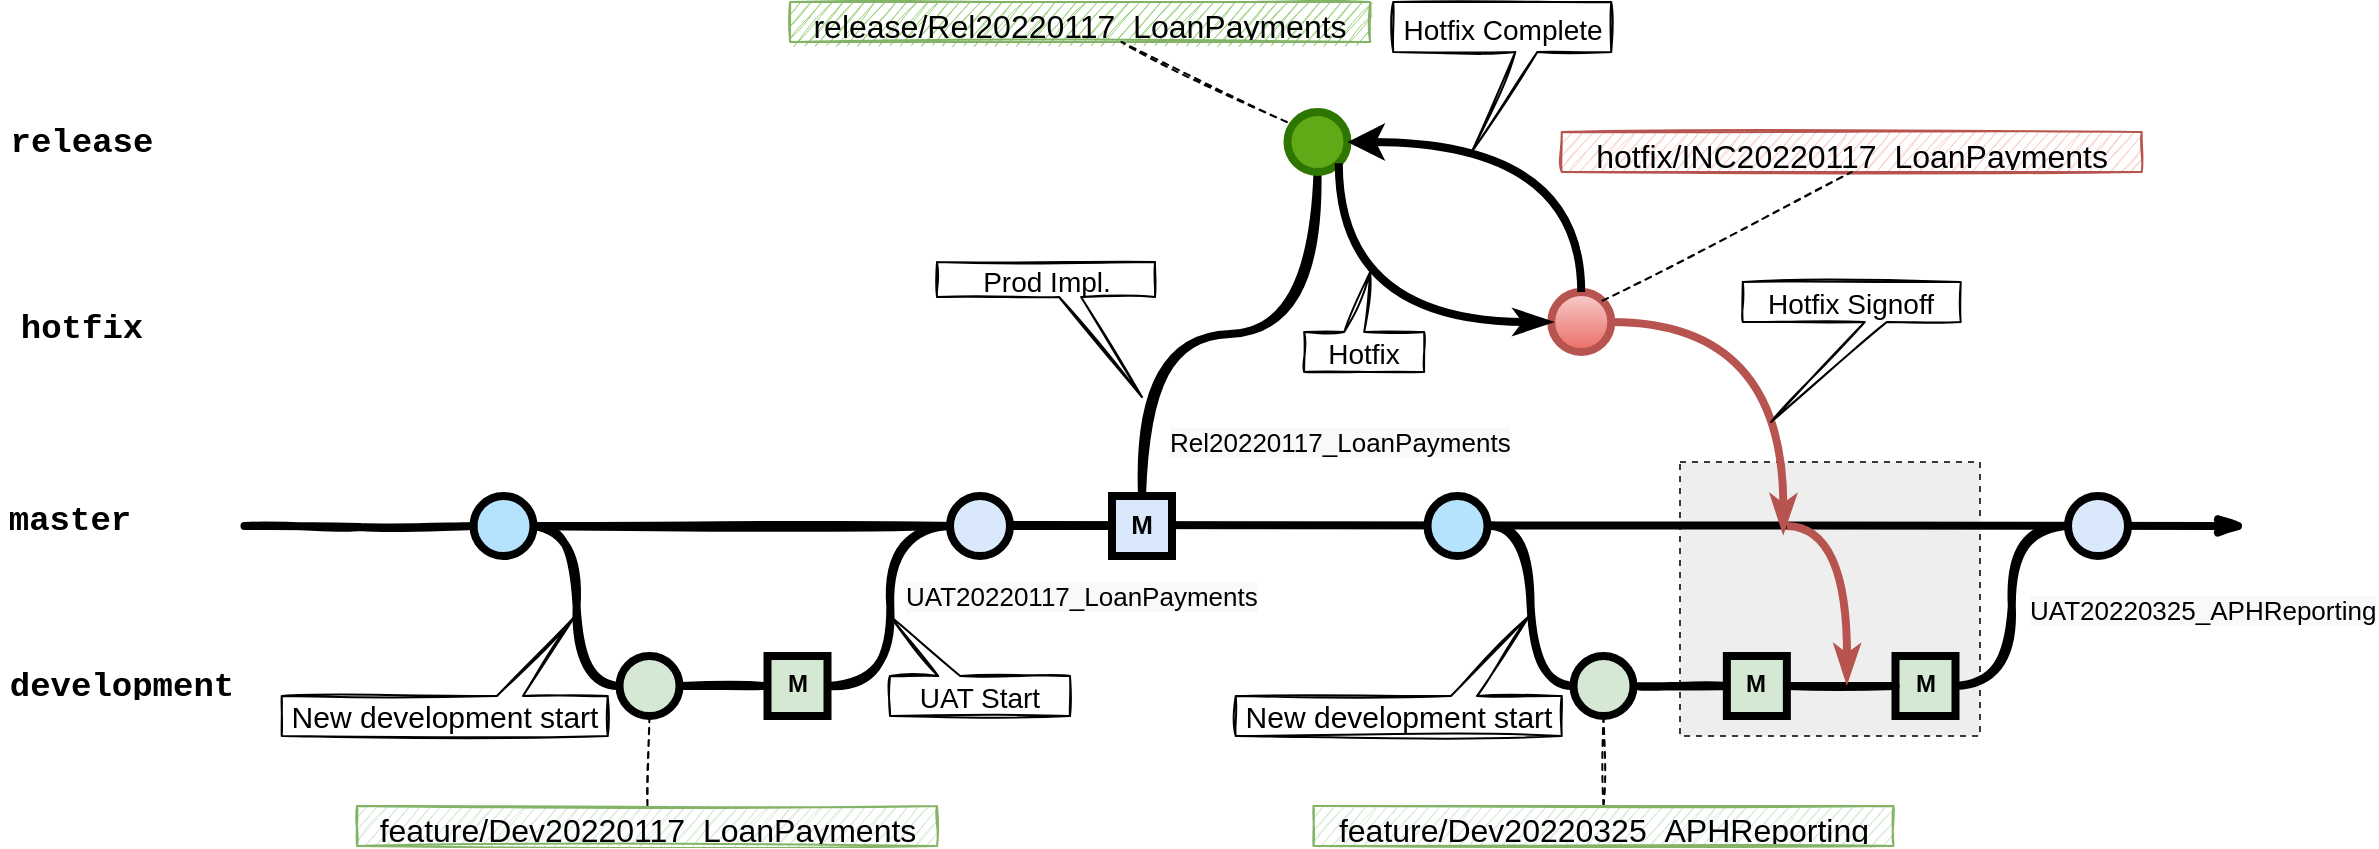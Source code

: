 <mxfile version="16.2.4" type="github">
  <diagram id="ZxHcsco9b7L7-rvQ7Xql" name="Page-1">
    <mxGraphModel dx="2115" dy="-23" grid="1" gridSize="10" guides="1" tooltips="1" connect="1" arrows="1" fold="1" page="1" pageScale="1" pageWidth="827" pageHeight="1169" math="0" shadow="0">
      <root>
        <mxCell id="84KTpsVSsy3dv5a97gq0-0" />
        <mxCell id="84KTpsVSsy3dv5a97gq0-1" parent="84KTpsVSsy3dv5a97gq0-0" />
        <mxCell id="jDPq2nYMe1lvrUkXexp2-1" value="" style="rounded=0;whiteSpace=wrap;html=1;dashed=1;fillColor=#eeeeee;strokeColor=#36393d;" vertex="1" parent="84KTpsVSsy3dv5a97gq0-1">
          <mxGeometry x="1700" y="1440" width="150" height="137" as="geometry" />
        </mxCell>
        <mxCell id="ULyehuTYYwsjFRRzDHKz-53" value="" style="edgeStyle=orthogonalEdgeStyle;rounded=0;html=1;jettySize=auto;orthogonalLoop=1;plain-blue;endArrow=none;endFill=0;strokeWidth=4;strokeColor=#000000;sketch=1;" parent="84KTpsVSsy3dv5a97gq0-1" source="ULyehuTYYwsjFRRzDHKz-55" target="ULyehuTYYwsjFRRzDHKz-57" edge="1">
          <mxGeometry x="1126.75" y="1472" as="geometry" />
        </mxCell>
        <mxCell id="ULyehuTYYwsjFRRzDHKz-54" style="edgeStyle=orthogonalEdgeStyle;curved=1;rounded=0;html=1;exitX=1;exitY=0.5;exitPerimeter=0;entryX=0;entryY=0.5;entryPerimeter=0;endArrow=none;endFill=0;jettySize=auto;orthogonalLoop=1;strokeWidth=4;fontSize=15;sketch=1;" parent="84KTpsVSsy3dv5a97gq0-1" source="ULyehuTYYwsjFRRzDHKz-55" target="ULyehuTYYwsjFRRzDHKz-61" edge="1">
          <mxGeometry relative="1" as="geometry" />
        </mxCell>
        <mxCell id="ULyehuTYYwsjFRRzDHKz-55" value="" style="verticalLabelPosition=bottom;verticalAlign=top;html=1;strokeWidth=4;shape=mxgraph.flowchart.on-page_reference;plain-blue;gradientColor=none;fillColor=#B5E3Fe;strokeColor=#000000;" parent="84KTpsVSsy3dv5a97gq0-1" vertex="1">
          <mxGeometry x="1096.75" y="1457" width="30" height="30" as="geometry" />
        </mxCell>
        <mxCell id="ULyehuTYYwsjFRRzDHKz-56" value="" style="edgeStyle=orthogonalEdgeStyle;curved=1;rounded=0;orthogonalLoop=1;jettySize=auto;html=1;endArrow=none;endFill=0;strokeWidth=4;fontFamily=Courier New;fontSize=16;" parent="84KTpsVSsy3dv5a97gq0-1" source="ULyehuTYYwsjFRRzDHKz-57" edge="1">
          <mxGeometry relative="1" as="geometry">
            <mxPoint x="1416.0" y="1472" as="targetPoint" />
          </mxGeometry>
        </mxCell>
        <mxCell id="ULyehuTYYwsjFRRzDHKz-57" value="" style="verticalLabelPosition=bottom;verticalAlign=top;html=1;strokeWidth=4;shape=mxgraph.flowchart.on-page_reference;plain-blue;gradientColor=none;strokeColor=#000000;" parent="84KTpsVSsy3dv5a97gq0-1" vertex="1">
          <mxGeometry x="1335.0" y="1457" width="30" height="30" as="geometry" />
        </mxCell>
        <mxCell id="ULyehuTYYwsjFRRzDHKz-58" value="" style="edgeStyle=orthogonalEdgeStyle;curved=1;rounded=0;orthogonalLoop=1;jettySize=auto;html=1;endArrow=openThin;endFill=0;strokeWidth=4;fontFamily=Courier New;fontSize=16;startArrow=none;startFill=0;sketch=1;" parent="84KTpsVSsy3dv5a97gq0-1" edge="1">
          <mxGeometry relative="1" as="geometry">
            <mxPoint x="1365.0" y="1471.5" as="sourcePoint" />
            <mxPoint x="1983.43" y="1472" as="targetPoint" />
            <Array as="points">
              <mxPoint x="1502.25" y="1472" />
              <mxPoint x="1502.25" y="1472" />
            </Array>
          </mxGeometry>
        </mxCell>
        <mxCell id="ULyehuTYYwsjFRRzDHKz-59" value="" style="edgeStyle=orthogonalEdgeStyle;rounded=0;html=1;jettySize=auto;orthogonalLoop=1;strokeWidth=4;endArrow=none;endFill=0;sketch=1;" parent="84KTpsVSsy3dv5a97gq0-1" target="ULyehuTYYwsjFRRzDHKz-55" edge="1">
          <mxGeometry x="1026.75" y="1472" as="geometry">
            <mxPoint x="982.25" y="1472" as="sourcePoint" />
          </mxGeometry>
        </mxCell>
        <mxCell id="ULyehuTYYwsjFRRzDHKz-60" style="rounded=0;html=1;exitX=1;exitY=0.5;exitPerimeter=0;entryX=0;entryY=0.5;entryPerimeter=0;endArrow=none;endFill=0;jettySize=auto;orthogonalLoop=1;strokeWidth=4;fontSize=15;sketch=1;" parent="84KTpsVSsy3dv5a97gq0-1" source="ULyehuTYYwsjFRRzDHKz-61" edge="1">
          <mxGeometry relative="1" as="geometry">
            <mxPoint x="1241.75" y="1552" as="targetPoint" />
          </mxGeometry>
        </mxCell>
        <mxCell id="ULyehuTYYwsjFRRzDHKz-61" value="" style="verticalLabelPosition=bottom;verticalAlign=top;html=1;strokeWidth=4;shape=mxgraph.flowchart.on-page_reference;plain-purple;gradientColor=none;strokeColor=#000000;fillColor=#D5E8D4;" parent="84KTpsVSsy3dv5a97gq0-1" vertex="1">
          <mxGeometry x="1169.75" y="1537" width="30" height="30" as="geometry" />
        </mxCell>
        <mxCell id="ULyehuTYYwsjFRRzDHKz-62" style="edgeStyle=orthogonalEdgeStyle;curved=1;rounded=0;html=1;entryX=0;entryY=0.5;entryPerimeter=0;endArrow=none;endFill=0;jettySize=auto;orthogonalLoop=1;strokeWidth=4;fontSize=15;sketch=1;" parent="84KTpsVSsy3dv5a97gq0-1" target="ULyehuTYYwsjFRRzDHKz-57" edge="1">
          <mxGeometry relative="1" as="geometry">
            <mxPoint x="1274.25" y="1552" as="sourcePoint" />
          </mxGeometry>
        </mxCell>
        <mxCell id="ULyehuTYYwsjFRRzDHKz-63" value="&lt;b&gt;M&lt;/b&gt;" style="whiteSpace=wrap;html=1;verticalAlign=top;fillColor=#D5E8D4;strokeColor=#000000;strokeWidth=4;gradientColor=none;" parent="84KTpsVSsy3dv5a97gq0-1" vertex="1">
          <mxGeometry x="1243.75" y="1537" width="30" height="30" as="geometry" />
        </mxCell>
        <mxCell id="ULyehuTYYwsjFRRzDHKz-64" value="&lt;div&gt;&lt;b&gt;&lt;font style=&quot;font-size: 13px&quot;&gt;M&lt;/font&gt;&lt;/b&gt;&lt;/div&gt;" style="whiteSpace=wrap;html=1;verticalAlign=top;fillColor=#DAE8FC;strokeColor=#000000;strokeWidth=4;gradientColor=none;align=center;" parent="84KTpsVSsy3dv5a97gq0-1" vertex="1">
          <mxGeometry x="1416.0" y="1457" width="30" height="30" as="geometry" />
        </mxCell>
        <mxCell id="ULyehuTYYwsjFRRzDHKz-65" value="" style="edgeStyle=orthogonalEdgeStyle;curved=1;rounded=0;orthogonalLoop=1;jettySize=auto;html=1;endArrow=none;endFill=0;strokeWidth=4;fontFamily=Courier New;fontSize=16;exitX=0.5;exitY=0;exitDx=0;exitDy=0;sketch=1;entryX=0.5;entryY=1;entryDx=0;entryDy=0;entryPerimeter=0;" parent="84KTpsVSsy3dv5a97gq0-1" source="ULyehuTYYwsjFRRzDHKz-64" target="ULyehuTYYwsjFRRzDHKz-66" edge="1">
          <mxGeometry relative="1" as="geometry">
            <mxPoint x="1456.0" y="1425" as="sourcePoint" />
            <mxPoint x="1494.25" y="1345" as="targetPoint" />
          </mxGeometry>
        </mxCell>
        <mxCell id="ULyehuTYYwsjFRRzDHKz-66" value="" style="verticalLabelPosition=bottom;verticalAlign=top;html=1;strokeWidth=4;shape=mxgraph.flowchart.on-page_reference;strokeColor=#2D7600;fillColor=#60a917;fontColor=#ffffff;" parent="84KTpsVSsy3dv5a97gq0-1" vertex="1">
          <mxGeometry x="1503.75" y="1265" width="30" height="30" as="geometry" />
        </mxCell>
        <mxCell id="ULyehuTYYwsjFRRzDHKz-67" value="&lt;font style=&quot;font-size: 17px&quot;&gt;master&lt;/font&gt;" style="text;html=1;strokeColor=none;fillColor=none;align=center;verticalAlign=middle;whiteSpace=wrap;overflow=hidden;fontSize=14;fontStyle=1;fontFamily=Courier New;" parent="84KTpsVSsy3dv5a97gq0-1" vertex="1">
          <mxGeometry x="860" y="1457" width="70" height="20" as="geometry" />
        </mxCell>
        <mxCell id="ULyehuTYYwsjFRRzDHKz-68" value="&lt;font style=&quot;font-size: 17px&quot;&gt;development&lt;/font&gt;" style="text;html=1;strokeColor=none;fillColor=none;align=center;verticalAlign=middle;whiteSpace=wrap;overflow=hidden;fontSize=14;fontStyle=1;fontFamily=Courier New;" parent="84KTpsVSsy3dv5a97gq0-1" vertex="1">
          <mxGeometry x="860" y="1540" width="121.62" height="20" as="geometry" />
        </mxCell>
        <mxCell id="ULyehuTYYwsjFRRzDHKz-69" value="&lt;font style=&quot;font-size: 17px&quot;&gt;release&lt;/font&gt;" style="text;html=1;strokeColor=none;fillColor=none;align=center;verticalAlign=middle;whiteSpace=wrap;overflow=hidden;fontSize=14;fontStyle=1;fontFamily=Courier New;" parent="84KTpsVSsy3dv5a97gq0-1" vertex="1">
          <mxGeometry x="860" y="1268" width="81.62" height="20" as="geometry" />
        </mxCell>
        <mxCell id="ULyehuTYYwsjFRRzDHKz-70" value="&lt;font style=&quot;font-size: 15px&quot;&gt;New development start&lt;/font&gt;" style="shape=callout;whiteSpace=wrap;html=1;perimeter=calloutPerimeter;fontSize=16;position2=0.1;rotation=0;base=13;size=40;position=0.26;snapToPoint=0;rounded=0;shadow=0;sketch=1;direction=west;" parent="84KTpsVSsy3dv5a97gq0-1" vertex="1">
          <mxGeometry x="1000.87" y="1517" width="163" height="60" as="geometry" />
        </mxCell>
        <mxCell id="ULyehuTYYwsjFRRzDHKz-71" value="&lt;font style=&quot;font-size: 14px&quot;&gt;UAT Start&lt;/font&gt;" style="shape=callout;whiteSpace=wrap;html=1;perimeter=calloutPerimeter;fontSize=16;position2=1;rotation=0;base=11;size=30;position=0.61;snapToPoint=0;rounded=0;shadow=0;sketch=1;direction=west;arcSize=15;" parent="84KTpsVSsy3dv5a97gq0-1" vertex="1">
          <mxGeometry x="1305.0" y="1517" width="90" height="50" as="geometry" />
        </mxCell>
        <mxCell id="ULyehuTYYwsjFRRzDHKz-72" value="&lt;font style=&quot;font-size: 14px&quot;&gt;Prod Impl.&lt;/font&gt;" style="shape=callout;whiteSpace=wrap;html=1;perimeter=calloutPerimeter;fontSize=16;position2=0.94;rotation=0;base=11;size=50;position=0.56;snapToPoint=0;rounded=0;shadow=0;sketch=1;direction=east;arcSize=15;" parent="84KTpsVSsy3dv5a97gq0-1" vertex="1">
          <mxGeometry x="1328.5" y="1340" width="109" height="67.5" as="geometry" />
        </mxCell>
        <mxCell id="ULyehuTYYwsjFRRzDHKz-73" style="rounded=0;sketch=1;orthogonalLoop=1;jettySize=auto;html=1;fontSize=15;endArrow=none;endFill=0;dashed=1;entryX=0.5;entryY=1;entryDx=0;entryDy=0;entryPerimeter=0;" parent="84KTpsVSsy3dv5a97gq0-1" source="ULyehuTYYwsjFRRzDHKz-74" target="ULyehuTYYwsjFRRzDHKz-61" edge="1">
          <mxGeometry relative="1" as="geometry">
            <mxPoint x="1173.43" y="1570" as="targetPoint" />
          </mxGeometry>
        </mxCell>
        <mxCell id="ULyehuTYYwsjFRRzDHKz-74" value="&lt;span style=&quot;font-size: 16px&quot;&gt;feature/Dev20220117_LoanPayments&lt;/span&gt;" style="text;html=1;strokeColor=#82b366;fillColor=#d5e8d4;align=center;verticalAlign=middle;whiteSpace=wrap;overflow=hidden;rounded=0;shadow=0;sketch=1;fontSize=15;" parent="84KTpsVSsy3dv5a97gq0-1" vertex="1">
          <mxGeometry x="1038.5" y="1612" width="290" height="20" as="geometry" />
        </mxCell>
        <mxCell id="ULyehuTYYwsjFRRzDHKz-76" value="&lt;span style=&quot;text-align: center ; background-color: rgb(248 , 249 , 250)&quot;&gt;UAT20220117_LoanPayments&lt;/span&gt;" style="shape=image;html=1;verticalAlign=middle;verticalLabelPosition=middle;labelBackgroundColor=#ffffff;imageAspect=0;aspect=fixed;image=https://cdn1.iconfinder.com/data/icons/32-soft-media-icons--Vol-2/33/tag.png;rounded=0;shadow=0;sketch=1;fontSize=13;fillColor=none;gradientColor=none;direction=east;rotation=0;textDirection=ltr;labelPosition=right;align=left;" parent="84KTpsVSsy3dv5a97gq0-1" vertex="1">
          <mxGeometry x="1290.81" y="1497" width="20" height="20" as="geometry" />
        </mxCell>
        <mxCell id="ULyehuTYYwsjFRRzDHKz-77" value="&lt;span style=&quot;text-align: center ; background-color: rgb(248 , 249 , 250)&quot;&gt;Rel20220117_LoanPayments&lt;/span&gt;" style="shape=image;html=1;verticalAlign=middle;verticalLabelPosition=middle;labelBackgroundColor=#ffffff;imageAspect=0;aspect=fixed;image=https://cdn1.iconfinder.com/data/icons/32-soft-media-icons--Vol-2/33/tag.png;rounded=0;shadow=0;sketch=1;fontSize=13;fillColor=none;gradientColor=none;direction=east;rotation=0;textDirection=ltr;labelPosition=right;align=left;" parent="84KTpsVSsy3dv5a97gq0-1" vertex="1">
          <mxGeometry x="1422.81" y="1420" width="20" height="20" as="geometry" />
        </mxCell>
        <mxCell id="ULyehuTYYwsjFRRzDHKz-78" value="&lt;span style=&quot;font-size: 16px&quot;&gt;release/Rel20220117_LoanPayments&lt;/span&gt;" style="text;html=1;strokeColor=#82b366;fillColor=#97D077;align=center;verticalAlign=middle;whiteSpace=wrap;overflow=hidden;rounded=0;shadow=0;sketch=1;fontSize=15;" parent="84KTpsVSsy3dv5a97gq0-1" vertex="1">
          <mxGeometry x="1255.06" y="1210" width="290" height="20" as="geometry" />
        </mxCell>
        <mxCell id="ULyehuTYYwsjFRRzDHKz-79" style="rounded=0;sketch=1;orthogonalLoop=1;jettySize=auto;html=1;fontSize=15;endArrow=none;endFill=0;dashed=1;" parent="84KTpsVSsy3dv5a97gq0-1" target="ULyehuTYYwsjFRRzDHKz-78" edge="1">
          <mxGeometry relative="1" as="geometry">
            <mxPoint x="1503.43" y="1270" as="sourcePoint" />
            <mxPoint x="1519.25" y="1265" as="targetPoint" />
          </mxGeometry>
        </mxCell>
        <mxCell id="ULyehuTYYwsjFRRzDHKz-80" value="" style="verticalLabelPosition=bottom;verticalAlign=top;html=1;strokeWidth=4;shape=mxgraph.flowchart.on-page_reference;plain-blue;gradientColor=#EA6B66;strokeColor=#B85450;fillColor=#F8CECC;" parent="84KTpsVSsy3dv5a97gq0-1" vertex="1">
          <mxGeometry x="1635.62" y="1355" width="30" height="30" as="geometry" />
        </mxCell>
        <mxCell id="ULyehuTYYwsjFRRzDHKz-81" style="rounded=0;orthogonalLoop=1;jettySize=auto;html=1;exitX=0.855;exitY=0.855;exitDx=0;exitDy=0;exitPerimeter=0;entryX=0;entryY=0.5;entryDx=0;entryDy=0;entryPerimeter=0;endArrow=classicThin;endFill=1;strokeWidth=4;fontFamily=Courier New;fontColor=#009900;edgeStyle=orthogonalEdgeStyle;curved=1;" parent="84KTpsVSsy3dv5a97gq0-1" source="ULyehuTYYwsjFRRzDHKz-66" target="ULyehuTYYwsjFRRzDHKz-80" edge="1">
          <mxGeometry relative="1" as="geometry">
            <mxPoint x="1581.62" y="1305.65" as="sourcePoint" />
            <mxPoint x="1649.97" y="1389" as="targetPoint" />
            <Array as="points">
              <mxPoint x="1529.62" y="1370" />
            </Array>
          </mxGeometry>
        </mxCell>
        <mxCell id="ULyehuTYYwsjFRRzDHKz-82" style="edgeStyle=orthogonalEdgeStyle;curved=1;rounded=0;orthogonalLoop=1;jettySize=auto;html=1;entryX=0.5;entryY=0;entryDx=0;entryDy=0;entryPerimeter=0;endArrow=none;endFill=0;strokeWidth=4;fontFamily=Courier New;fontColor=#009900;startArrow=classic;startFill=1;exitX=1;exitY=0.5;exitDx=0;exitDy=0;exitPerimeter=0;" parent="84KTpsVSsy3dv5a97gq0-1" source="ULyehuTYYwsjFRRzDHKz-66" target="ULyehuTYYwsjFRRzDHKz-80" edge="1">
          <mxGeometry relative="1" as="geometry">
            <mxPoint x="1585.97" y="1295" as="sourcePoint" />
            <mxPoint x="1794.22" y="1329" as="targetPoint" />
          </mxGeometry>
        </mxCell>
        <mxCell id="ULyehuTYYwsjFRRzDHKz-83" style="edgeStyle=orthogonalEdgeStyle;curved=1;rounded=0;orthogonalLoop=1;jettySize=auto;html=1;exitX=1;exitY=0.5;exitDx=0;exitDy=0;exitPerimeter=0;endArrow=classicThin;endFill=1;strokeWidth=4;fontFamily=Courier New;fontColor=#009900;fillColor=#f8cecc;strokeColor=#b85450;" parent="84KTpsVSsy3dv5a97gq0-1" source="ULyehuTYYwsjFRRzDHKz-80" edge="1">
          <mxGeometry relative="1" as="geometry">
            <mxPoint x="1641.62" y="1325" as="sourcePoint" />
            <mxPoint x="1751.62" y="1475" as="targetPoint" />
          </mxGeometry>
        </mxCell>
        <mxCell id="ULyehuTYYwsjFRRzDHKz-85" value="&lt;span style=&quot;font-size: 16px&quot;&gt;hotfix/INC20220117_LoanPayments&lt;/span&gt;" style="text;html=1;strokeColor=#b85450;fillColor=#f8cecc;align=center;verticalAlign=middle;whiteSpace=wrap;overflow=hidden;rounded=0;shadow=0;sketch=1;fontSize=15;" parent="84KTpsVSsy3dv5a97gq0-1" vertex="1">
          <mxGeometry x="1640.87" y="1275" width="290" height="20" as="geometry" />
        </mxCell>
        <mxCell id="ULyehuTYYwsjFRRzDHKz-86" style="rounded=0;sketch=1;orthogonalLoop=1;jettySize=auto;html=1;fontSize=15;endArrow=none;endFill=0;dashed=1;entryX=0.5;entryY=1;entryDx=0;entryDy=0;exitX=0.855;exitY=0.145;exitDx=0;exitDy=0;exitPerimeter=0;" parent="84KTpsVSsy3dv5a97gq0-1" source="ULyehuTYYwsjFRRzDHKz-80" target="ULyehuTYYwsjFRRzDHKz-85" edge="1">
          <mxGeometry relative="1" as="geometry">
            <mxPoint x="1650.43" y="1360" as="sourcePoint" />
            <mxPoint x="1741.623" y="1265" as="targetPoint" />
          </mxGeometry>
        </mxCell>
        <mxCell id="ULyehuTYYwsjFRRzDHKz-87" value="&lt;span style=&quot;font-size: 14px&quot;&gt;Hotfix&lt;/span&gt;" style="shape=callout;whiteSpace=wrap;html=1;perimeter=calloutPerimeter;fontSize=16;position2=0.45;rotation=0;base=10;size=30;position=0.5;snapToPoint=0;rounded=0;shadow=0;sketch=1;direction=west;arcSize=15;" parent="84KTpsVSsy3dv5a97gq0-1" vertex="1">
          <mxGeometry x="1512.09" y="1345" width="60" height="50" as="geometry" />
        </mxCell>
        <mxCell id="ULyehuTYYwsjFRRzDHKz-88" value="&lt;font style=&quot;font-size: 14px&quot;&gt;Hotfix Complete&lt;/font&gt;" style="shape=callout;whiteSpace=wrap;html=1;perimeter=calloutPerimeter;fontSize=16;position2=0.36;rotation=0;base=11;size=50;position=0.56;snapToPoint=0;rounded=0;shadow=0;sketch=1;direction=east;arcSize=15;" parent="84KTpsVSsy3dv5a97gq0-1" vertex="1">
          <mxGeometry x="1556.62" y="1210" width="109" height="75" as="geometry" />
        </mxCell>
        <mxCell id="ULyehuTYYwsjFRRzDHKz-89" value="&lt;font style=&quot;font-size: 17px&quot;&gt;hotfix&lt;/font&gt;" style="text;html=1;strokeColor=none;fillColor=none;align=center;verticalAlign=middle;whiteSpace=wrap;overflow=hidden;fontSize=14;fontStyle=1;fontFamily=Courier New;" parent="84KTpsVSsy3dv5a97gq0-1" vertex="1">
          <mxGeometry x="860" y="1361" width="81.62" height="20" as="geometry" />
        </mxCell>
        <mxCell id="ULyehuTYYwsjFRRzDHKz-97" style="edgeStyle=orthogonalEdgeStyle;curved=1;rounded=0;html=1;exitX=1;exitY=0.5;exitPerimeter=0;entryX=0;entryY=0.5;entryPerimeter=0;endArrow=none;endFill=0;jettySize=auto;orthogonalLoop=1;strokeWidth=4;fontSize=15;sketch=1;" parent="84KTpsVSsy3dv5a97gq0-1" source="ULyehuTYYwsjFRRzDHKz-98" target="ULyehuTYYwsjFRRzDHKz-102" edge="1">
          <mxGeometry relative="1" as="geometry" />
        </mxCell>
        <mxCell id="ULyehuTYYwsjFRRzDHKz-98" value="" style="verticalLabelPosition=bottom;verticalAlign=top;html=1;strokeWidth=4;shape=mxgraph.flowchart.on-page_reference;plain-blue;gradientColor=none;fillColor=#B5E3Fe;strokeColor=#000000;" parent="84KTpsVSsy3dv5a97gq0-1" vertex="1">
          <mxGeometry x="1573.75" y="1457" width="30" height="30" as="geometry" />
        </mxCell>
        <mxCell id="ULyehuTYYwsjFRRzDHKz-99" value="" style="verticalLabelPosition=bottom;verticalAlign=top;html=1;strokeWidth=4;shape=mxgraph.flowchart.on-page_reference;plain-blue;gradientColor=none;strokeColor=#000000;" parent="84KTpsVSsy3dv5a97gq0-1" vertex="1">
          <mxGeometry x="1894.0" y="1457" width="30" height="30" as="geometry" />
        </mxCell>
        <mxCell id="ULyehuTYYwsjFRRzDHKz-101" style="rounded=0;html=1;exitX=1;exitY=0.5;exitPerimeter=0;entryX=0;entryY=0.5;endArrow=none;endFill=0;jettySize=auto;orthogonalLoop=1;strokeWidth=4;fontSize=15;sketch=1;entryDx=0;entryDy=0;" parent="84KTpsVSsy3dv5a97gq0-1" source="ULyehuTYYwsjFRRzDHKz-102" target="ULyehuTYYwsjFRRzDHKz-113" edge="1">
          <mxGeometry relative="1" as="geometry">
            <mxPoint x="1718.75" y="1552" as="targetPoint" />
          </mxGeometry>
        </mxCell>
        <mxCell id="ULyehuTYYwsjFRRzDHKz-102" value="" style="verticalLabelPosition=bottom;verticalAlign=top;html=1;strokeWidth=4;shape=mxgraph.flowchart.on-page_reference;plain-purple;gradientColor=none;strokeColor=#000000;fillColor=#D5E8D4;" parent="84KTpsVSsy3dv5a97gq0-1" vertex="1">
          <mxGeometry x="1646.75" y="1537" width="30" height="30" as="geometry" />
        </mxCell>
        <mxCell id="ULyehuTYYwsjFRRzDHKz-103" style="edgeStyle=orthogonalEdgeStyle;curved=1;rounded=0;html=1;entryX=0;entryY=0.5;entryPerimeter=0;endArrow=none;endFill=0;jettySize=auto;orthogonalLoop=1;strokeWidth=4;fontSize=15;sketch=1;exitX=1;exitY=0.5;exitDx=0;exitDy=0;" parent="84KTpsVSsy3dv5a97gq0-1" source="ULyehuTYYwsjFRRzDHKz-104" target="ULyehuTYYwsjFRRzDHKz-99" edge="1">
          <mxGeometry relative="1" as="geometry">
            <mxPoint x="1751.25" y="1552" as="sourcePoint" />
          </mxGeometry>
        </mxCell>
        <mxCell id="ULyehuTYYwsjFRRzDHKz-104" value="&lt;b&gt;M&lt;/b&gt;" style="whiteSpace=wrap;html=1;verticalAlign=top;fillColor=#D5E8D4;strokeColor=#000000;strokeWidth=4;gradientColor=none;" parent="84KTpsVSsy3dv5a97gq0-1" vertex="1">
          <mxGeometry x="1807.75" y="1537" width="30" height="30" as="geometry" />
        </mxCell>
        <mxCell id="ULyehuTYYwsjFRRzDHKz-105" value="&lt;font style=&quot;font-size: 15px&quot;&gt;New development start&lt;/font&gt;" style="shape=callout;whiteSpace=wrap;html=1;perimeter=calloutPerimeter;fontSize=16;position2=0.1;rotation=0;base=13;size=40;position=0.26;snapToPoint=0;rounded=0;shadow=0;sketch=1;direction=west;" parent="84KTpsVSsy3dv5a97gq0-1" vertex="1">
          <mxGeometry x="1477.87" y="1517" width="163" height="60" as="geometry" />
        </mxCell>
        <mxCell id="ULyehuTYYwsjFRRzDHKz-106" style="rounded=0;sketch=1;orthogonalLoop=1;jettySize=auto;html=1;entryX=0.5;entryY=1;entryDx=0;entryDy=0;entryPerimeter=0;fontSize=15;endArrow=none;endFill=0;dashed=1;" parent="84KTpsVSsy3dv5a97gq0-1" source="ULyehuTYYwsjFRRzDHKz-107" target="ULyehuTYYwsjFRRzDHKz-102" edge="1">
          <mxGeometry relative="1" as="geometry" />
        </mxCell>
        <mxCell id="ULyehuTYYwsjFRRzDHKz-107" value="&lt;span style=&quot;font-size: 16px&quot;&gt;feature/Dev20220325_APHReporting&lt;/span&gt;" style="text;html=1;strokeColor=#82b366;fillColor=#d5e8d4;align=center;verticalAlign=middle;whiteSpace=wrap;overflow=hidden;rounded=0;shadow=0;sketch=1;fontSize=15;" parent="84KTpsVSsy3dv5a97gq0-1" vertex="1">
          <mxGeometry x="1516.75" y="1612" width="290" height="20" as="geometry" />
        </mxCell>
        <mxCell id="ULyehuTYYwsjFRRzDHKz-113" value="&lt;b&gt;M&lt;/b&gt;" style="whiteSpace=wrap;html=1;verticalAlign=top;fillColor=#D5E8D4;strokeColor=#000000;strokeWidth=4;gradientColor=none;" parent="84KTpsVSsy3dv5a97gq0-1" vertex="1">
          <mxGeometry x="1723.43" y="1537" width="30" height="30" as="geometry" />
        </mxCell>
        <mxCell id="ULyehuTYYwsjFRRzDHKz-116" style="rounded=0;html=1;exitX=1;exitY=0.5;endArrow=none;endFill=0;jettySize=auto;orthogonalLoop=1;strokeWidth=4;fontSize=15;sketch=1;exitDx=0;exitDy=0;entryX=0;entryY=0.5;entryDx=0;entryDy=0;" parent="84KTpsVSsy3dv5a97gq0-1" source="ULyehuTYYwsjFRRzDHKz-113" target="ULyehuTYYwsjFRRzDHKz-104" edge="1">
          <mxGeometry relative="1" as="geometry">
            <mxPoint x="1776.43" y="1560" as="targetPoint" />
            <mxPoint x="1753.43" y="1549.5" as="sourcePoint" />
          </mxGeometry>
        </mxCell>
        <mxCell id="ULyehuTYYwsjFRRzDHKz-118" style="edgeStyle=orthogonalEdgeStyle;curved=1;rounded=0;orthogonalLoop=1;jettySize=auto;html=1;exitX=1;exitY=0.5;exitDx=0;exitDy=0;exitPerimeter=0;endArrow=classicThin;endFill=1;strokeWidth=4;fontFamily=Courier New;fontColor=#009900;fillColor=#f8cecc;strokeColor=#b85450;" parent="84KTpsVSsy3dv5a97gq0-1" edge="1">
          <mxGeometry relative="1" as="geometry">
            <mxPoint x="1753.43" y="1472" as="sourcePoint" />
            <mxPoint x="1783.43" y="1550" as="targetPoint" />
          </mxGeometry>
        </mxCell>
        <mxCell id="ULyehuTYYwsjFRRzDHKz-121" value="&lt;span style=&quot;text-align: center ; background-color: rgb(248 , 249 , 250)&quot;&gt;UAT20220325_APHReporting&lt;/span&gt;" style="shape=image;html=1;verticalAlign=middle;verticalLabelPosition=middle;labelBackgroundColor=#ffffff;imageAspect=0;aspect=fixed;image=https://cdn1.iconfinder.com/data/icons/32-soft-media-icons--Vol-2/33/tag.png;rounded=0;shadow=0;sketch=1;fontSize=13;fillColor=none;gradientColor=none;direction=east;rotation=0;textDirection=ltr;labelPosition=right;align=left;" parent="84KTpsVSsy3dv5a97gq0-1" vertex="1">
          <mxGeometry x="1853.43" y="1504" width="20" height="20" as="geometry" />
        </mxCell>
        <mxCell id="jDPq2nYMe1lvrUkXexp2-0" value="&lt;font style=&quot;font-size: 14px&quot;&gt;Hotfix Signoff&lt;/font&gt;" style="shape=callout;whiteSpace=wrap;html=1;perimeter=calloutPerimeter;fontSize=16;position2=0.13;rotation=0;base=11;size=50;position=0.56;snapToPoint=0;rounded=0;shadow=0;sketch=1;direction=east;arcSize=15;" vertex="1" parent="84KTpsVSsy3dv5a97gq0-1">
          <mxGeometry x="1731.37" y="1350" width="109" height="70" as="geometry" />
        </mxCell>
      </root>
    </mxGraphModel>
  </diagram>
</mxfile>
